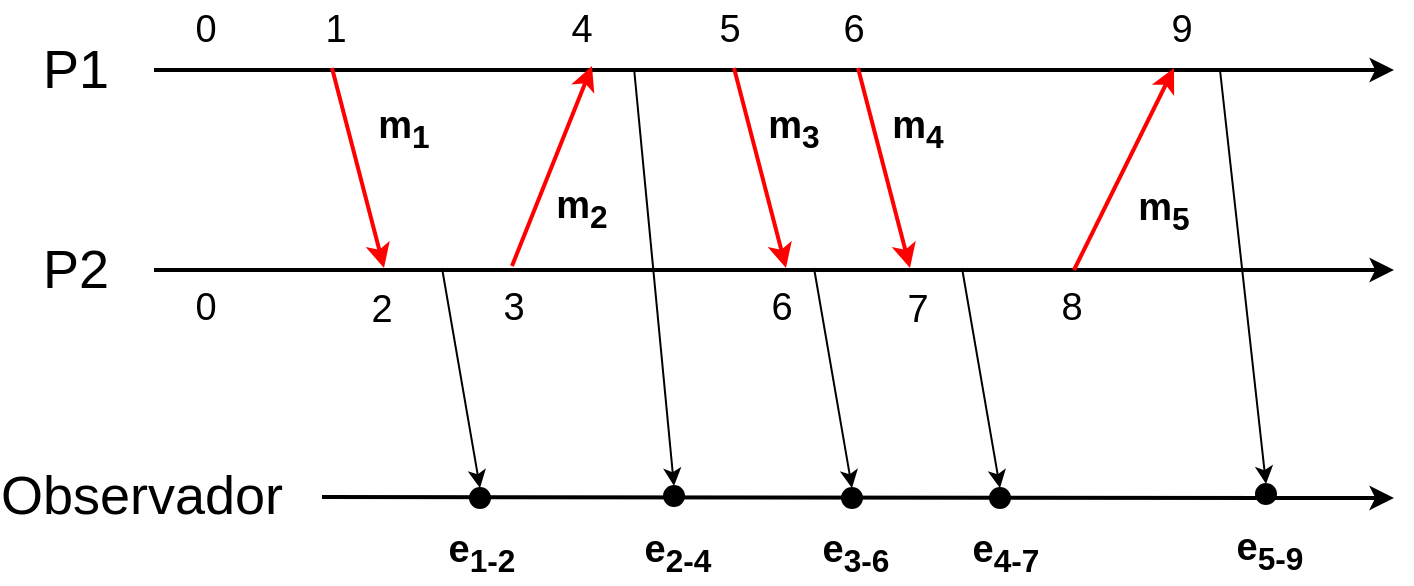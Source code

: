 <mxfile version="28.0.6">
  <diagram id="WSI93sWAw4HqyUtS5AmL" name="Página-1">
    <mxGraphModel dx="943" dy="616" grid="1" gridSize="10" guides="1" tooltips="1" connect="1" arrows="1" fold="1" page="1" pageScale="1" pageWidth="827" pageHeight="1169" math="0" shadow="0">
      <root>
        <mxCell id="0" />
        <mxCell id="1" parent="0" />
        <mxCell id="73Zc1hmiUn2vPPIaOY1X-1" value="" style="endArrow=classic;html=1;rounded=0;strokeWidth=2;" parent="1" edge="1">
          <mxGeometry width="50" height="50" relative="1" as="geometry">
            <mxPoint x="130" y="105" as="sourcePoint" />
            <mxPoint x="750" y="105" as="targetPoint" />
          </mxGeometry>
        </mxCell>
        <mxCell id="73Zc1hmiUn2vPPIaOY1X-2" value="" style="endArrow=classic;html=1;rounded=0;strokeWidth=2;" parent="1" edge="1">
          <mxGeometry width="50" height="50" relative="1" as="geometry">
            <mxPoint x="130" y="205" as="sourcePoint" />
            <mxPoint x="750" y="205" as="targetPoint" />
          </mxGeometry>
        </mxCell>
        <mxCell id="73Zc1hmiUn2vPPIaOY1X-3" value="P1" style="text;html=1;align=center;verticalAlign=middle;whiteSpace=wrap;rounded=0;fontSize=27;" parent="1" vertex="1">
          <mxGeometry x="61" y="90" width="60" height="30" as="geometry" />
        </mxCell>
        <mxCell id="73Zc1hmiUn2vPPIaOY1X-4" value="P2" style="text;html=1;align=center;verticalAlign=middle;whiteSpace=wrap;rounded=0;fontSize=27;" parent="1" vertex="1">
          <mxGeometry x="61" y="190" width="60" height="30" as="geometry" />
        </mxCell>
        <mxCell id="73Zc1hmiUn2vPPIaOY1X-10" value="" style="endArrow=classic;html=1;rounded=0;strokeWidth=2;exitX=0.648;exitY=0.844;exitDx=0;exitDy=0;exitPerimeter=0;strokeColor=#FF0000;" parent="1" edge="1">
          <mxGeometry width="50" height="50" relative="1" as="geometry">
            <mxPoint x="219" y="104.0" as="sourcePoint" />
            <mxPoint x="245" y="204" as="targetPoint" />
          </mxGeometry>
        </mxCell>
        <mxCell id="73Zc1hmiUn2vPPIaOY1X-14" value="" style="endArrow=classic;html=1;rounded=0;strokeWidth=1;entryX=0.5;entryY=0;entryDx=0;entryDy=0;" parent="1" target="73Zc1hmiUn2vPPIaOY1X-25" edge="1">
          <mxGeometry width="50" height="50" relative="1" as="geometry">
            <mxPoint x="274" y="204" as="sourcePoint" />
            <mxPoint x="585.464" y="107.536" as="targetPoint" />
          </mxGeometry>
        </mxCell>
        <mxCell id="73Zc1hmiUn2vPPIaOY1X-15" value="&lt;b&gt;m&lt;sub&gt;1&lt;/sub&gt;&lt;/b&gt;" style="text;html=1;align=center;verticalAlign=middle;whiteSpace=wrap;rounded=0;fontSize=19;" parent="1" vertex="1">
          <mxGeometry x="225" y="120" width="60" height="30" as="geometry" />
        </mxCell>
        <mxCell id="73Zc1hmiUn2vPPIaOY1X-23" value="" style="endArrow=classic;html=1;rounded=0;strokeWidth=2;" parent="1" edge="1">
          <mxGeometry width="50" height="50" relative="1" as="geometry">
            <mxPoint x="214" y="318.5" as="sourcePoint" />
            <mxPoint x="750" y="319" as="targetPoint" />
          </mxGeometry>
        </mxCell>
        <mxCell id="73Zc1hmiUn2vPPIaOY1X-24" value="Observador" style="text;html=1;align=center;verticalAlign=middle;whiteSpace=wrap;rounded=0;fontSize=27;" parent="1" vertex="1">
          <mxGeometry x="94" y="303" width="60" height="30" as="geometry" />
        </mxCell>
        <mxCell id="73Zc1hmiUn2vPPIaOY1X-25" value="" style="ellipse;whiteSpace=wrap;html=1;aspect=fixed;fillColor=#000000;" parent="1" vertex="1">
          <mxGeometry x="288" y="314" width="10" height="10" as="geometry" />
        </mxCell>
        <mxCell id="73Zc1hmiUn2vPPIaOY1X-26" value="" style="ellipse;whiteSpace=wrap;html=1;aspect=fixed;fillColor=#000000;" parent="1" vertex="1">
          <mxGeometry x="385" y="313" width="10" height="10" as="geometry" />
        </mxCell>
        <mxCell id="73Zc1hmiUn2vPPIaOY1X-28" value="&lt;b&gt;e&lt;sub&gt;1-2&lt;/sub&gt;&lt;/b&gt;" style="text;html=1;align=center;verticalAlign=middle;whiteSpace=wrap;rounded=0;fontSize=19;" parent="1" vertex="1">
          <mxGeometry x="264" y="332" width="60" height="30" as="geometry" />
        </mxCell>
        <mxCell id="73Zc1hmiUn2vPPIaOY1X-29" value="&lt;b&gt;e&lt;sub&gt;2-4&lt;/sub&gt;&lt;/b&gt;" style="text;html=1;align=center;verticalAlign=middle;whiteSpace=wrap;rounded=0;fontSize=19;" parent="1" vertex="1">
          <mxGeometry x="362" y="332" width="60" height="30" as="geometry" />
        </mxCell>
        <mxCell id="73Zc1hmiUn2vPPIaOY1X-31" value="" style="endArrow=classic;html=1;rounded=0;strokeWidth=2;exitX=0.648;exitY=0.844;exitDx=0;exitDy=0;exitPerimeter=0;strokeColor=#FF0000;" parent="1" edge="1">
          <mxGeometry width="50" height="50" relative="1" as="geometry">
            <mxPoint x="309" y="203" as="sourcePoint" />
            <mxPoint x="349" y="103" as="targetPoint" />
          </mxGeometry>
        </mxCell>
        <mxCell id="73Zc1hmiUn2vPPIaOY1X-32" value="&lt;b&gt;m&lt;sub&gt;2&lt;/sub&gt;&lt;/b&gt;" style="text;html=1;align=center;verticalAlign=middle;whiteSpace=wrap;rounded=0;fontSize=19;" parent="1" vertex="1">
          <mxGeometry x="314" y="160" width="60" height="30" as="geometry" />
        </mxCell>
        <mxCell id="73Zc1hmiUn2vPPIaOY1X-33" value="" style="endArrow=classic;html=1;rounded=0;strokeWidth=1;entryX=0.5;entryY=0;entryDx=0;entryDy=0;" parent="1" target="73Zc1hmiUn2vPPIaOY1X-26" edge="1">
          <mxGeometry width="50" height="50" relative="1" as="geometry">
            <mxPoint x="370" y="104" as="sourcePoint" />
            <mxPoint x="400" y="320" as="targetPoint" />
          </mxGeometry>
        </mxCell>
        <mxCell id="73Zc1hmiUn2vPPIaOY1X-34" value="" style="endArrow=classic;html=1;rounded=0;strokeWidth=2;exitX=0.648;exitY=0.844;exitDx=0;exitDy=0;exitPerimeter=0;strokeColor=#FF0000;" parent="1" edge="1">
          <mxGeometry width="50" height="50" relative="1" as="geometry">
            <mxPoint x="420" y="104" as="sourcePoint" />
            <mxPoint x="446" y="204.0" as="targetPoint" />
          </mxGeometry>
        </mxCell>
        <mxCell id="73Zc1hmiUn2vPPIaOY1X-35" value="" style="endArrow=classic;html=1;rounded=0;strokeWidth=1;entryX=0.5;entryY=0;entryDx=0;entryDy=0;" parent="1" target="73Zc1hmiUn2vPPIaOY1X-37" edge="1">
          <mxGeometry width="50" height="50" relative="1" as="geometry">
            <mxPoint x="460" y="204.0" as="sourcePoint" />
            <mxPoint x="771.464" y="107.536" as="targetPoint" />
          </mxGeometry>
        </mxCell>
        <mxCell id="73Zc1hmiUn2vPPIaOY1X-36" value="&lt;b&gt;m&lt;sub&gt;3&lt;/sub&gt;&lt;/b&gt;" style="text;html=1;align=center;verticalAlign=middle;whiteSpace=wrap;rounded=0;fontSize=19;" parent="1" vertex="1">
          <mxGeometry x="420" y="120.0" width="60" height="30" as="geometry" />
        </mxCell>
        <mxCell id="73Zc1hmiUn2vPPIaOY1X-37" value="" style="ellipse;whiteSpace=wrap;html=1;aspect=fixed;fillColor=#000000;" parent="1" vertex="1">
          <mxGeometry x="474" y="314.0" width="10" height="10" as="geometry" />
        </mxCell>
        <mxCell id="73Zc1hmiUn2vPPIaOY1X-38" value="&lt;b&gt;e&lt;sub&gt;3-6&lt;/sub&gt;&lt;/b&gt;" style="text;html=1;align=center;verticalAlign=middle;whiteSpace=wrap;rounded=0;fontSize=19;" parent="1" vertex="1">
          <mxGeometry x="451" y="332" width="60" height="30" as="geometry" />
        </mxCell>
        <mxCell id="73Zc1hmiUn2vPPIaOY1X-39" value="" style="endArrow=classic;html=1;rounded=0;strokeWidth=2;exitX=0.648;exitY=0.844;exitDx=0;exitDy=0;exitPerimeter=0;strokeColor=#FF0000;" parent="1" edge="1">
          <mxGeometry width="50" height="50" relative="1" as="geometry">
            <mxPoint x="482" y="104" as="sourcePoint" />
            <mxPoint x="508" y="204.0" as="targetPoint" />
          </mxGeometry>
        </mxCell>
        <mxCell id="73Zc1hmiUn2vPPIaOY1X-40" value="" style="endArrow=classic;html=1;rounded=0;strokeWidth=1;entryX=0.5;entryY=0;entryDx=0;entryDy=0;" parent="1" target="73Zc1hmiUn2vPPIaOY1X-42" edge="1">
          <mxGeometry width="50" height="50" relative="1" as="geometry">
            <mxPoint x="534" y="204.0" as="sourcePoint" />
            <mxPoint x="845.464" y="107.536" as="targetPoint" />
          </mxGeometry>
        </mxCell>
        <mxCell id="73Zc1hmiUn2vPPIaOY1X-41" value="&lt;b&gt;m&lt;sub&gt;4&lt;/sub&gt;&lt;/b&gt;" style="text;html=1;align=center;verticalAlign=middle;whiteSpace=wrap;rounded=0;fontSize=19;" parent="1" vertex="1">
          <mxGeometry x="482" y="120.0" width="60" height="30" as="geometry" />
        </mxCell>
        <mxCell id="73Zc1hmiUn2vPPIaOY1X-42" value="" style="ellipse;whiteSpace=wrap;html=1;aspect=fixed;fillColor=#000000;" parent="1" vertex="1">
          <mxGeometry x="548" y="314.0" width="10" height="10" as="geometry" />
        </mxCell>
        <mxCell id="73Zc1hmiUn2vPPIaOY1X-43" value="&lt;b&gt;e&lt;sub&gt;4-7&lt;/sub&gt;&lt;/b&gt;" style="text;html=1;align=center;verticalAlign=middle;whiteSpace=wrap;rounded=0;fontSize=19;" parent="1" vertex="1">
          <mxGeometry x="526" y="332" width="60" height="30" as="geometry" />
        </mxCell>
        <mxCell id="73Zc1hmiUn2vPPIaOY1X-44" value="" style="endArrow=classic;html=1;rounded=0;strokeWidth=2;strokeColor=#FF0000;" parent="1" edge="1">
          <mxGeometry width="50" height="50" relative="1" as="geometry">
            <mxPoint x="590" y="205" as="sourcePoint" />
            <mxPoint x="640" y="104" as="targetPoint" />
          </mxGeometry>
        </mxCell>
        <mxCell id="73Zc1hmiUn2vPPIaOY1X-45" value="&lt;b&gt;m&lt;sub&gt;5&lt;/sub&gt;&lt;/b&gt;" style="text;html=1;align=center;verticalAlign=middle;whiteSpace=wrap;rounded=0;fontSize=19;" parent="1" vertex="1">
          <mxGeometry x="605" y="161" width="60" height="30" as="geometry" />
        </mxCell>
        <mxCell id="73Zc1hmiUn2vPPIaOY1X-46" value="" style="ellipse;whiteSpace=wrap;html=1;aspect=fixed;fillColor=#000000;" parent="1" vertex="1">
          <mxGeometry x="681" y="312" width="10" height="10" as="geometry" />
        </mxCell>
        <mxCell id="73Zc1hmiUn2vPPIaOY1X-47" value="&lt;b&gt;e&lt;sub&gt;5-9&lt;/sub&gt;&lt;/b&gt;" style="text;html=1;align=center;verticalAlign=middle;whiteSpace=wrap;rounded=0;fontSize=19;" parent="1" vertex="1">
          <mxGeometry x="658" y="331" width="60" height="30" as="geometry" />
        </mxCell>
        <mxCell id="73Zc1hmiUn2vPPIaOY1X-48" value="" style="endArrow=classic;html=1;rounded=0;strokeWidth=1;entryX=0.5;entryY=0;entryDx=0;entryDy=0;" parent="1" target="73Zc1hmiUn2vPPIaOY1X-46" edge="1">
          <mxGeometry width="50" height="50" relative="1" as="geometry">
            <mxPoint x="663" y="105" as="sourcePoint" />
            <mxPoint x="692" y="319" as="targetPoint" />
          </mxGeometry>
        </mxCell>
        <mxCell id="tcibDm-YZfVye5sLt9_m-3" value="&lt;span&gt;1&lt;/span&gt;" style="text;html=1;align=center;verticalAlign=middle;whiteSpace=wrap;rounded=0;fontSize=19;fontStyle=0" vertex="1" parent="1">
          <mxGeometry x="191" y="70" width="60" height="30" as="geometry" />
        </mxCell>
        <mxCell id="tcibDm-YZfVye5sLt9_m-4" value="&lt;span&gt;0&lt;/span&gt;" style="text;html=1;align=center;verticalAlign=middle;whiteSpace=wrap;rounded=0;fontSize=19;fontStyle=0" vertex="1" parent="1">
          <mxGeometry x="126" y="70" width="60" height="30" as="geometry" />
        </mxCell>
        <mxCell id="tcibDm-YZfVye5sLt9_m-5" value="&lt;span&gt;4&lt;/span&gt;" style="text;html=1;align=center;verticalAlign=middle;whiteSpace=wrap;rounded=0;fontSize=19;fontStyle=0" vertex="1" parent="1">
          <mxGeometry x="314" y="70" width="60" height="30" as="geometry" />
        </mxCell>
        <mxCell id="tcibDm-YZfVye5sLt9_m-7" value="&lt;span&gt;5&lt;/span&gt;" style="text;html=1;align=center;verticalAlign=middle;whiteSpace=wrap;rounded=0;fontSize=19;fontStyle=0" vertex="1" parent="1">
          <mxGeometry x="388" y="70" width="60" height="30" as="geometry" />
        </mxCell>
        <mxCell id="tcibDm-YZfVye5sLt9_m-8" value="&lt;span&gt;6&lt;/span&gt;" style="text;html=1;align=center;verticalAlign=middle;whiteSpace=wrap;rounded=0;fontSize=19;fontStyle=0" vertex="1" parent="1">
          <mxGeometry x="450" y="70" width="60" height="30" as="geometry" />
        </mxCell>
        <mxCell id="tcibDm-YZfVye5sLt9_m-9" value="&lt;span&gt;9&lt;/span&gt;" style="text;html=1;align=center;verticalAlign=middle;whiteSpace=wrap;rounded=0;fontSize=19;fontStyle=0" vertex="1" parent="1">
          <mxGeometry x="614" y="70" width="60" height="30" as="geometry" />
        </mxCell>
        <mxCell id="tcibDm-YZfVye5sLt9_m-11" value="&lt;span&gt;0&lt;/span&gt;" style="text;html=1;align=center;verticalAlign=middle;whiteSpace=wrap;rounded=0;fontSize=19;fontStyle=0" vertex="1" parent="1">
          <mxGeometry x="126" y="209" width="60" height="30" as="geometry" />
        </mxCell>
        <mxCell id="tcibDm-YZfVye5sLt9_m-12" value="&lt;span&gt;2&lt;/span&gt;" style="text;html=1;align=center;verticalAlign=middle;whiteSpace=wrap;rounded=0;fontSize=19;fontStyle=0" vertex="1" parent="1">
          <mxGeometry x="214" y="210" width="60" height="30" as="geometry" />
        </mxCell>
        <mxCell id="tcibDm-YZfVye5sLt9_m-13" value="&lt;span&gt;3&lt;/span&gt;" style="text;html=1;align=center;verticalAlign=middle;whiteSpace=wrap;rounded=0;fontSize=19;fontStyle=0" vertex="1" parent="1">
          <mxGeometry x="280" y="209" width="60" height="30" as="geometry" />
        </mxCell>
        <mxCell id="tcibDm-YZfVye5sLt9_m-14" value="&lt;span&gt;6&lt;/span&gt;" style="text;html=1;align=center;verticalAlign=middle;whiteSpace=wrap;rounded=0;fontSize=19;fontStyle=0" vertex="1" parent="1">
          <mxGeometry x="414" y="209" width="60" height="30" as="geometry" />
        </mxCell>
        <mxCell id="tcibDm-YZfVye5sLt9_m-15" value="&lt;span&gt;7&lt;/span&gt;" style="text;html=1;align=center;verticalAlign=middle;whiteSpace=wrap;rounded=0;fontSize=19;fontStyle=0" vertex="1" parent="1">
          <mxGeometry x="482" y="210" width="60" height="30" as="geometry" />
        </mxCell>
        <mxCell id="tcibDm-YZfVye5sLt9_m-16" value="&lt;span&gt;8&lt;/span&gt;" style="text;html=1;align=center;verticalAlign=middle;whiteSpace=wrap;rounded=0;fontSize=19;fontStyle=0" vertex="1" parent="1">
          <mxGeometry x="559" y="209" width="60" height="30" as="geometry" />
        </mxCell>
      </root>
    </mxGraphModel>
  </diagram>
</mxfile>
